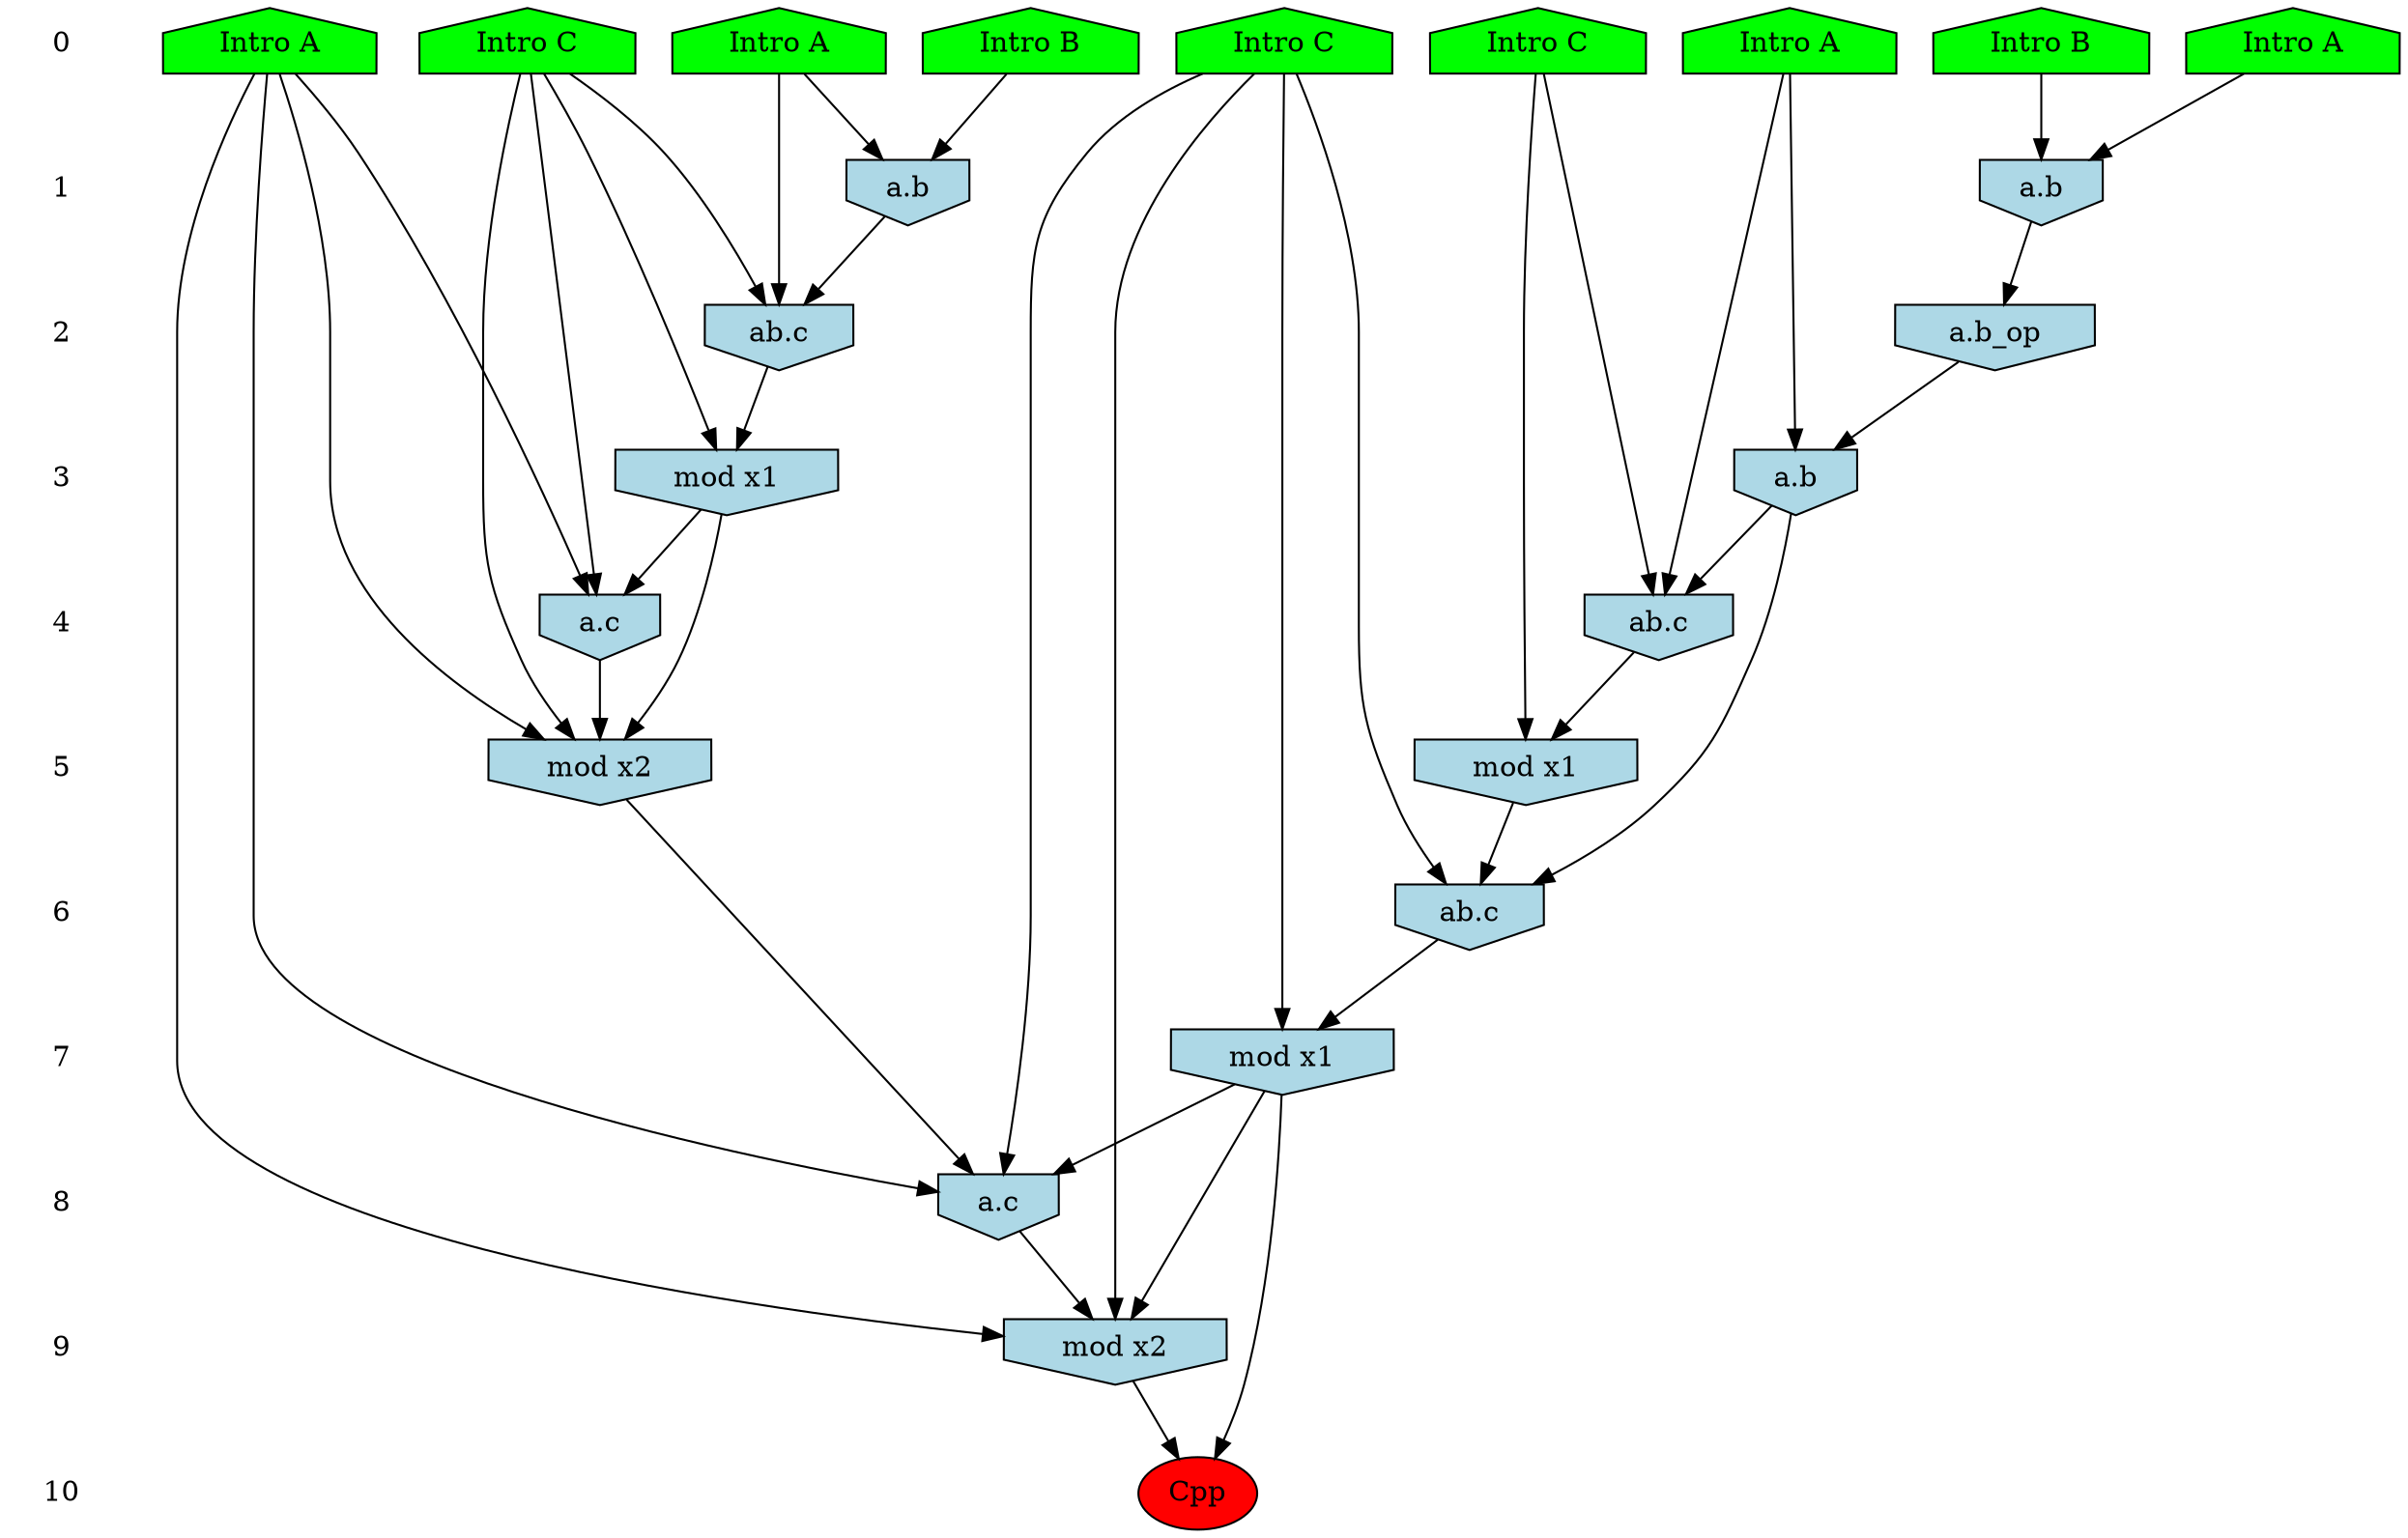 /* Compression of 2 causal flows obtained in average at 1.489849E+01 t.u */
/* Compressed causal flows were: [2382;2502] */
digraph G{
 ranksep=.5 ; 
{ rank = same ; "0" [shape=plaintext] ; node_1 [label ="Intro A", shape=house, style=filled, fillcolor=green] ;
node_2 [label ="Intro A", shape=house, style=filled, fillcolor=green] ;
node_3 [label ="Intro A", shape=house, style=filled, fillcolor=green] ;
node_4 [label ="Intro A", shape=house, style=filled, fillcolor=green] ;
node_5 [label ="Intro B", shape=house, style=filled, fillcolor=green] ;
node_6 [label ="Intro B", shape=house, style=filled, fillcolor=green] ;
node_7 [label ="Intro C", shape=house, style=filled, fillcolor=green] ;
node_8 [label ="Intro C", shape=house, style=filled, fillcolor=green] ;
node_9 [label ="Intro C", shape=house, style=filled, fillcolor=green] ;
}
{ rank = same ; "1" [shape=plaintext] ; node_10 [label="a.b", shape=invhouse, style=filled, fillcolor = lightblue] ;
node_11 [label="a.b", shape=invhouse, style=filled, fillcolor = lightblue] ;
}
{ rank = same ; "2" [shape=plaintext] ; node_12 [label="a.b_op", shape=invhouse, style=filled, fillcolor = lightblue] ;
node_13 [label="ab.c", shape=invhouse, style=filled, fillcolor = lightblue] ;
}
{ rank = same ; "3" [shape=plaintext] ; node_14 [label="mod x1", shape=invhouse, style=filled, fillcolor = lightblue] ;
node_15 [label="a.b", shape=invhouse, style=filled, fillcolor = lightblue] ;
}
{ rank = same ; "4" [shape=plaintext] ; node_16 [label="ab.c", shape=invhouse, style=filled, fillcolor = lightblue] ;
node_20 [label="a.c", shape=invhouse, style=filled, fillcolor = lightblue] ;
}
{ rank = same ; "5" [shape=plaintext] ; node_17 [label="mod x1", shape=invhouse, style=filled, fillcolor = lightblue] ;
node_21 [label="mod x2", shape=invhouse, style=filled, fillcolor = lightblue] ;
}
{ rank = same ; "6" [shape=plaintext] ; node_18 [label="ab.c", shape=invhouse, style=filled, fillcolor = lightblue] ;
}
{ rank = same ; "7" [shape=plaintext] ; node_19 [label="mod x1", shape=invhouse, style=filled, fillcolor = lightblue] ;
}
{ rank = same ; "8" [shape=plaintext] ; node_22 [label="a.c", shape=invhouse, style=filled, fillcolor = lightblue] ;
}
{ rank = same ; "9" [shape=plaintext] ; node_23 [label="mod x2", shape=invhouse, style=filled, fillcolor = lightblue] ;
}
{ rank = same ; "10" [shape=plaintext] ; node_24 [label ="Cpp", style=filled, fillcolor=red] ;
}
"0" -> "1" [style="invis"]; 
"1" -> "2" [style="invis"]; 
"2" -> "3" [style="invis"]; 
"3" -> "4" [style="invis"]; 
"4" -> "5" [style="invis"]; 
"5" -> "6" [style="invis"]; 
"6" -> "7" [style="invis"]; 
"7" -> "8" [style="invis"]; 
"8" -> "9" [style="invis"]; 
"9" -> "10" [style="invis"]; 
node_2 -> node_10
node_5 -> node_10
node_3 -> node_11
node_6 -> node_11
node_11 -> node_12
node_2 -> node_13
node_7 -> node_13
node_10 -> node_13
node_7 -> node_14
node_13 -> node_14
node_1 -> node_15
node_12 -> node_15
node_1 -> node_16
node_9 -> node_16
node_15 -> node_16
node_9 -> node_17
node_16 -> node_17
node_8 -> node_18
node_15 -> node_18
node_17 -> node_18
node_8 -> node_19
node_18 -> node_19
node_4 -> node_20
node_7 -> node_20
node_14 -> node_20
node_4 -> node_21
node_7 -> node_21
node_14 -> node_21
node_20 -> node_21
node_4 -> node_22
node_8 -> node_22
node_19 -> node_22
node_21 -> node_22
node_4 -> node_23
node_8 -> node_23
node_19 -> node_23
node_22 -> node_23
node_19 -> node_24
node_23 -> node_24
}
/*
 Dot generation time: 0.000272
*/